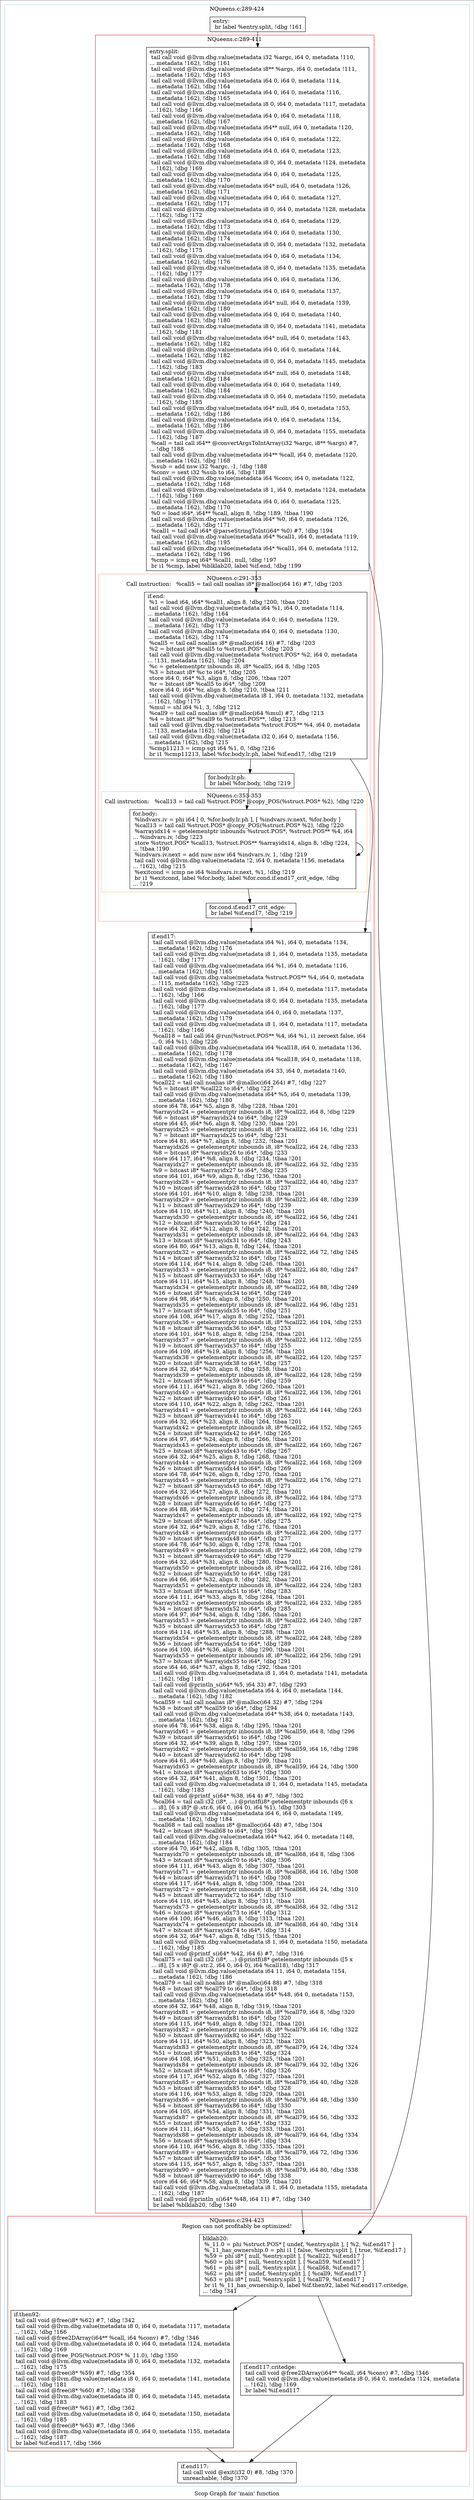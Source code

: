 digraph "Scop Graph for 'main' function" {
	label="Scop Graph for 'main' function";

	Node0xacc1ef0 [shape=record,label="{entry:\l  br label %entry.split, !dbg !161\l}"];
	Node0xacc1ef0 -> Node0xacda4d0;
	Node0xacda4d0 [shape=record,label="{entry.split:                                      \l  tail call void @llvm.dbg.value(metadata i32 %argc, i64 0, metadata !110,\l... metadata !162), !dbg !161\l  tail call void @llvm.dbg.value(metadata i8** %args, i64 0, metadata !111,\l... metadata !162), !dbg !163\l  tail call void @llvm.dbg.value(metadata i64 0, i64 0, metadata !114,\l... metadata !162), !dbg !164\l  tail call void @llvm.dbg.value(metadata i64 0, i64 0, metadata !116,\l... metadata !162), !dbg !165\l  tail call void @llvm.dbg.value(metadata i8 0, i64 0, metadata !117, metadata\l... !162), !dbg !166\l  tail call void @llvm.dbg.value(metadata i64 0, i64 0, metadata !118,\l... metadata !162), !dbg !167\l  tail call void @llvm.dbg.value(metadata i64** null, i64 0, metadata !120,\l... metadata !162), !dbg !168\l  tail call void @llvm.dbg.value(metadata i64 0, i64 0, metadata !122,\l... metadata !162), !dbg !168\l  tail call void @llvm.dbg.value(metadata i64 0, i64 0, metadata !123,\l... metadata !162), !dbg !168\l  tail call void @llvm.dbg.value(metadata i8 0, i64 0, metadata !124, metadata\l... !162), !dbg !169\l  tail call void @llvm.dbg.value(metadata i64 0, i64 0, metadata !125,\l... metadata !162), !dbg !170\l  tail call void @llvm.dbg.value(metadata i64* null, i64 0, metadata !126,\l... metadata !162), !dbg !171\l  tail call void @llvm.dbg.value(metadata i64 0, i64 0, metadata !127,\l... metadata !162), !dbg !171\l  tail call void @llvm.dbg.value(metadata i8 0, i64 0, metadata !128, metadata\l... !162), !dbg !172\l  tail call void @llvm.dbg.value(metadata i64 0, i64 0, metadata !129,\l... metadata !162), !dbg !173\l  tail call void @llvm.dbg.value(metadata i64 0, i64 0, metadata !130,\l... metadata !162), !dbg !174\l  tail call void @llvm.dbg.value(metadata i8 0, i64 0, metadata !132, metadata\l... !162), !dbg !175\l  tail call void @llvm.dbg.value(metadata i64 0, i64 0, metadata !134,\l... metadata !162), !dbg !176\l  tail call void @llvm.dbg.value(metadata i8 0, i64 0, metadata !135, metadata\l... !162), !dbg !177\l  tail call void @llvm.dbg.value(metadata i64 0, i64 0, metadata !136,\l... metadata !162), !dbg !178\l  tail call void @llvm.dbg.value(metadata i64 0, i64 0, metadata !137,\l... metadata !162), !dbg !179\l  tail call void @llvm.dbg.value(metadata i64* null, i64 0, metadata !139,\l... metadata !162), !dbg !180\l  tail call void @llvm.dbg.value(metadata i64 0, i64 0, metadata !140,\l... metadata !162), !dbg !180\l  tail call void @llvm.dbg.value(metadata i8 0, i64 0, metadata !141, metadata\l... !162), !dbg !181\l  tail call void @llvm.dbg.value(metadata i64* null, i64 0, metadata !143,\l... metadata !162), !dbg !182\l  tail call void @llvm.dbg.value(metadata i64 0, i64 0, metadata !144,\l... metadata !162), !dbg !182\l  tail call void @llvm.dbg.value(metadata i8 0, i64 0, metadata !145, metadata\l... !162), !dbg !183\l  tail call void @llvm.dbg.value(metadata i64* null, i64 0, metadata !148,\l... metadata !162), !dbg !184\l  tail call void @llvm.dbg.value(metadata i64 0, i64 0, metadata !149,\l... metadata !162), !dbg !184\l  tail call void @llvm.dbg.value(metadata i8 0, i64 0, metadata !150, metadata\l... !162), !dbg !185\l  tail call void @llvm.dbg.value(metadata i64* null, i64 0, metadata !153,\l... metadata !162), !dbg !186\l  tail call void @llvm.dbg.value(metadata i64 0, i64 0, metadata !154,\l... metadata !162), !dbg !186\l  tail call void @llvm.dbg.value(metadata i8 0, i64 0, metadata !155, metadata\l... !162), !dbg !187\l  %call = tail call i64** @convertArgsToIntArray(i32 %argc, i8** %args) #7,\l... !dbg !188\l  tail call void @llvm.dbg.value(metadata i64** %call, i64 0, metadata !120,\l... metadata !162), !dbg !168\l  %sub = add nsw i32 %argc, -1, !dbg !188\l  %conv = sext i32 %sub to i64, !dbg !188\l  tail call void @llvm.dbg.value(metadata i64 %conv, i64 0, metadata !122,\l... metadata !162), !dbg !168\l  tail call void @llvm.dbg.value(metadata i8 1, i64 0, metadata !124, metadata\l... !162), !dbg !169\l  tail call void @llvm.dbg.value(metadata i64 0, i64 0, metadata !125,\l... metadata !162), !dbg !170\l  %0 = load i64*, i64** %call, align 8, !dbg !189, !tbaa !190\l  tail call void @llvm.dbg.value(metadata i64* %0, i64 0, metadata !126,\l... metadata !162), !dbg !171\l  %call1 = tail call i64* @parseStringToInt(i64* %0) #7, !dbg !194\l  tail call void @llvm.dbg.value(metadata i64* %call1, i64 0, metadata !119,\l... metadata !162), !dbg !195\l  tail call void @llvm.dbg.value(metadata i64* %call1, i64 0, metadata !112,\l... metadata !162), !dbg !196\l  %cmp = icmp eq i64* %call1, null, !dbg !197\l  br i1 %cmp, label %blklab20, label %if.end, !dbg !199\l}"];
	Node0xacda4d0 -> Node0xac95070;
	Node0xacda4d0 -> Node0xaca5a50;
	Node0xac95070 [shape=record,label="{blklab20:                                         \l  %_11.0 = phi %struct.POS* [ undef, %entry.split ], [ %2, %if.end17 ]\l  %_11_has_ownership.0 = phi i1 [ false, %entry.split ], [ true, %if.end17 ]\l  %59 = phi i8* [ null, %entry.split ], [ %call22, %if.end17 ]\l  %60 = phi i8* [ null, %entry.split ], [ %call59, %if.end17 ]\l  %61 = phi i8* [ null, %entry.split ], [ %call68, %if.end17 ]\l  %62 = phi i8* [ undef, %entry.split ], [ %call9, %if.end17 ]\l  %63 = phi i8* [ null, %entry.split ], [ %call79, %if.end17 ]\l  br i1 %_11_has_ownership.0, label %if.then92, label %if.end117.critedge,\l... !dbg !341\l}"];
	Node0xac95070 -> Node0xacd7b40;
	Node0xac95070 -> Node0xacaf220;
	Node0xacd7b40 [shape=record,label="{if.then92:                                        \l  tail call void @free(i8* %62) #7, !dbg !342\l  tail call void @llvm.dbg.value(metadata i8 0, i64 0, metadata !117, metadata\l... !162), !dbg !166\l  tail call void @free2DArray(i64** %call, i64 %conv) #7, !dbg !346\l  tail call void @llvm.dbg.value(metadata i8 0, i64 0, metadata !124, metadata\l... !162), !dbg !169\l  tail call void @free_POS(%struct.POS* %_11.0), !dbg !350\l  tail call void @llvm.dbg.value(metadata i8 0, i64 0, metadata !132, metadata\l... !162), !dbg !175\l  tail call void @free(i8* %59) #7, !dbg !354\l  tail call void @llvm.dbg.value(metadata i8 0, i64 0, metadata !141, metadata\l... !162), !dbg !181\l  tail call void @free(i8* %60) #7, !dbg !358\l  tail call void @llvm.dbg.value(metadata i8 0, i64 0, metadata !145, metadata\l... !162), !dbg !183\l  tail call void @free(i8* %61) #7, !dbg !362\l  tail call void @llvm.dbg.value(metadata i8 0, i64 0, metadata !150, metadata\l... !162), !dbg !185\l  tail call void @free(i8* %63) #7, !dbg !366\l  tail call void @llvm.dbg.value(metadata i8 0, i64 0, metadata !155, metadata\l... !162), !dbg !187\l  br label %if.end117, !dbg !366\l}"];
	Node0xacd7b40 -> Node0xacbb820;
	Node0xacbb820 [shape=record,label="{if.end117:                                        \l  tail call void @exit(i32 0) #8, !dbg !370\l  unreachable, !dbg !370\l}"];
	Node0xacaf220 [shape=record,label="{if.end117.critedge:                               \l  tail call void @free2DArray(i64** %call, i64 %conv) #7, !dbg !346\l  tail call void @llvm.dbg.value(metadata i8 0, i64 0, metadata !124, metadata\l... !162), !dbg !169\l  br label %if.end117\l}"];
	Node0xacaf220 -> Node0xacbb820;
	Node0xaca5a50 [shape=record,label="{if.end:                                           \l  %1 = load i64, i64* %call1, align 8, !dbg !200, !tbaa !201\l  tail call void @llvm.dbg.value(metadata i64 %1, i64 0, metadata !114,\l... metadata !162), !dbg !164\l  tail call void @llvm.dbg.value(metadata i64 0, i64 0, metadata !129,\l... metadata !162), !dbg !173\l  tail call void @llvm.dbg.value(metadata i64 0, i64 0, metadata !130,\l... metadata !162), !dbg !174\l  %call5 = tail call noalias i8* @malloc(i64 16) #7, !dbg !203\l  %2 = bitcast i8* %call5 to %struct.POS*, !dbg !203\l  tail call void @llvm.dbg.value(metadata %struct.POS* %2, i64 0, metadata\l... !131, metadata !162), !dbg !204\l  %c = getelementptr inbounds i8, i8* %call5, i64 8, !dbg !205\l  %3 = bitcast i8* %c to i64*, !dbg !205\l  store i64 0, i64* %3, align 8, !dbg !206, !tbaa !207\l  %r = bitcast i8* %call5 to i64*, !dbg !209\l  store i64 0, i64* %r, align 8, !dbg !210, !tbaa !211\l  tail call void @llvm.dbg.value(metadata i8 1, i64 0, metadata !132, metadata\l... !162), !dbg !175\l  %mul = shl i64 %1, 3, !dbg !212\l  %call9 = tail call noalias i8* @malloc(i64 %mul) #7, !dbg !213\l  %4 = bitcast i8* %call9 to %struct.POS**, !dbg !213\l  tail call void @llvm.dbg.value(metadata %struct.POS** %4, i64 0, metadata\l... !133, metadata !162), !dbg !214\l  tail call void @llvm.dbg.value(metadata i32 0, i64 0, metadata !156,\l... metadata !162), !dbg !215\l  %cmp11213 = icmp sgt i64 %1, 0, !dbg !216\l  br i1 %cmp11213, label %for.body.lr.ph, label %if.end17, !dbg !219\l}"];
	Node0xaca5a50 -> Node0xacda360;
	Node0xaca5a50 -> Node0xacc0d20;
	Node0xacda360 [shape=record,label="{for.body.lr.ph:                                   \l  br label %for.body, !dbg !219\l}"];
	Node0xacda360 -> Node0xaccffc0;
	Node0xaccffc0 [shape=record,label="{for.body:                                         \l  %indvars.iv = phi i64 [ 0, %for.body.lr.ph ], [ %indvars.iv.next, %for.body ]\l  %call13 = tail call %struct.POS* @copy_POS(%struct.POS* %2), !dbg !220\l  %arrayidx14 = getelementptr inbounds %struct.POS*, %struct.POS** %4, i64\l... %indvars.iv, !dbg !223\l  store %struct.POS* %call13, %struct.POS** %arrayidx14, align 8, !dbg !224,\l... !tbaa !190\l  %indvars.iv.next = add nuw nsw i64 %indvars.iv, 1, !dbg !219\l  tail call void @llvm.dbg.value(metadata !2, i64 0, metadata !156, metadata\l... !162), !dbg !215\l  %exitcond = icmp ne i64 %indvars.iv.next, %1, !dbg !219\l  br i1 %exitcond, label %for.body, label %for.cond.if.end17_crit_edge, !dbg\l... !219\l}"];
	Node0xaccffc0 -> Node0xaccffc0[constraint=false];
	Node0xaccffc0 -> Node0xacf3060;
	Node0xacf3060 [shape=record,label="{for.cond.if.end17_crit_edge:                      \l  br label %if.end17, !dbg !219\l}"];
	Node0xacf3060 -> Node0xacc0d20;
	Node0xacc0d20 [shape=record,label="{if.end17:                                         \l  tail call void @llvm.dbg.value(metadata i64 %1, i64 0, metadata !134,\l... metadata !162), !dbg !176\l  tail call void @llvm.dbg.value(metadata i8 1, i64 0, metadata !135, metadata\l... !162), !dbg !177\l  tail call void @llvm.dbg.value(metadata i64 %1, i64 0, metadata !116,\l... metadata !162), !dbg !165\l  tail call void @llvm.dbg.value(metadata %struct.POS** %4, i64 0, metadata\l... !115, metadata !162), !dbg !225\l  tail call void @llvm.dbg.value(metadata i8 1, i64 0, metadata !117, metadata\l... !162), !dbg !166\l  tail call void @llvm.dbg.value(metadata i8 0, i64 0, metadata !135, metadata\l... !162), !dbg !177\l  tail call void @llvm.dbg.value(metadata i64 0, i64 0, metadata !137,\l... metadata !162), !dbg !179\l  tail call void @llvm.dbg.value(metadata i8 1, i64 0, metadata !117, metadata\l... !162), !dbg !166\l  %call18 = tail call i64 @run(%struct.POS** %4, i64 %1, i1 zeroext false, i64\l... 0, i64 %1), !dbg !226\l  tail call void @llvm.dbg.value(metadata i64 %call18, i64 0, metadata !136,\l... metadata !162), !dbg !178\l  tail call void @llvm.dbg.value(metadata i64 %call18, i64 0, metadata !118,\l... metadata !162), !dbg !167\l  tail call void @llvm.dbg.value(metadata i64 33, i64 0, metadata !140,\l... metadata !162), !dbg !180\l  %call22 = tail call noalias i8* @malloc(i64 264) #7, !dbg !227\l  %5 = bitcast i8* %call22 to i64*, !dbg !227\l  tail call void @llvm.dbg.value(metadata i64* %5, i64 0, metadata !139,\l... metadata !162), !dbg !180\l  store i64 78, i64* %5, align 8, !dbg !228, !tbaa !201\l  %arrayidx24 = getelementptr inbounds i8, i8* %call22, i64 8, !dbg !229\l  %6 = bitcast i8* %arrayidx24 to i64*, !dbg !229\l  store i64 45, i64* %6, align 8, !dbg !230, !tbaa !201\l  %arrayidx25 = getelementptr inbounds i8, i8* %call22, i64 16, !dbg !231\l  %7 = bitcast i8* %arrayidx25 to i64*, !dbg !231\l  store i64 81, i64* %7, align 8, !dbg !232, !tbaa !201\l  %arrayidx26 = getelementptr inbounds i8, i8* %call22, i64 24, !dbg !233\l  %8 = bitcast i8* %arrayidx26 to i64*, !dbg !233\l  store i64 117, i64* %8, align 8, !dbg !234, !tbaa !201\l  %arrayidx27 = getelementptr inbounds i8, i8* %call22, i64 32, !dbg !235\l  %9 = bitcast i8* %arrayidx27 to i64*, !dbg !235\l  store i64 101, i64* %9, align 8, !dbg !236, !tbaa !201\l  %arrayidx28 = getelementptr inbounds i8, i8* %call22, i64 40, !dbg !237\l  %10 = bitcast i8* %arrayidx28 to i64*, !dbg !237\l  store i64 101, i64* %10, align 8, !dbg !238, !tbaa !201\l  %arrayidx29 = getelementptr inbounds i8, i8* %call22, i64 48, !dbg !239\l  %11 = bitcast i8* %arrayidx29 to i64*, !dbg !239\l  store i64 110, i64* %11, align 8, !dbg !240, !tbaa !201\l  %arrayidx30 = getelementptr inbounds i8, i8* %call22, i64 56, !dbg !241\l  %12 = bitcast i8* %arrayidx30 to i64*, !dbg !241\l  store i64 32, i64* %12, align 8, !dbg !242, !tbaa !201\l  %arrayidx31 = getelementptr inbounds i8, i8* %call22, i64 64, !dbg !243\l  %13 = bitcast i8* %arrayidx31 to i64*, !dbg !243\l  store i64 80, i64* %13, align 8, !dbg !244, !tbaa !201\l  %arrayidx32 = getelementptr inbounds i8, i8* %call22, i64 72, !dbg !245\l  %14 = bitcast i8* %arrayidx32 to i64*, !dbg !245\l  store i64 114, i64* %14, align 8, !dbg !246, !tbaa !201\l  %arrayidx33 = getelementptr inbounds i8, i8* %call22, i64 80, !dbg !247\l  %15 = bitcast i8* %arrayidx33 to i64*, !dbg !247\l  store i64 111, i64* %15, align 8, !dbg !248, !tbaa !201\l  %arrayidx34 = getelementptr inbounds i8, i8* %call22, i64 88, !dbg !249\l  %16 = bitcast i8* %arrayidx34 to i64*, !dbg !249\l  store i64 98, i64* %16, align 8, !dbg !250, !tbaa !201\l  %arrayidx35 = getelementptr inbounds i8, i8* %call22, i64 96, !dbg !251\l  %17 = bitcast i8* %arrayidx35 to i64*, !dbg !251\l  store i64 108, i64* %17, align 8, !dbg !252, !tbaa !201\l  %arrayidx36 = getelementptr inbounds i8, i8* %call22, i64 104, !dbg !253\l  %18 = bitcast i8* %arrayidx36 to i64*, !dbg !253\l  store i64 101, i64* %18, align 8, !dbg !254, !tbaa !201\l  %arrayidx37 = getelementptr inbounds i8, i8* %call22, i64 112, !dbg !255\l  %19 = bitcast i8* %arrayidx37 to i64*, !dbg !255\l  store i64 109, i64* %19, align 8, !dbg !256, !tbaa !201\l  %arrayidx38 = getelementptr inbounds i8, i8* %call22, i64 120, !dbg !257\l  %20 = bitcast i8* %arrayidx38 to i64*, !dbg !257\l  store i64 32, i64* %20, align 8, !dbg !258, !tbaa !201\l  %arrayidx39 = getelementptr inbounds i8, i8* %call22, i64 128, !dbg !259\l  %21 = bitcast i8* %arrayidx39 to i64*, !dbg !259\l  store i64 111, i64* %21, align 8, !dbg !260, !tbaa !201\l  %arrayidx40 = getelementptr inbounds i8, i8* %call22, i64 136, !dbg !261\l  %22 = bitcast i8* %arrayidx40 to i64*, !dbg !261\l  store i64 110, i64* %22, align 8, !dbg !262, !tbaa !201\l  %arrayidx41 = getelementptr inbounds i8, i8* %call22, i64 144, !dbg !263\l  %23 = bitcast i8* %arrayidx41 to i64*, !dbg !263\l  store i64 32, i64* %23, align 8, !dbg !264, !tbaa !201\l  %arrayidx42 = getelementptr inbounds i8, i8* %call22, i64 152, !dbg !265\l  %24 = bitcast i8* %arrayidx42 to i64*, !dbg !265\l  store i64 97, i64* %24, align 8, !dbg !266, !tbaa !201\l  %arrayidx43 = getelementptr inbounds i8, i8* %call22, i64 160, !dbg !267\l  %25 = bitcast i8* %arrayidx43 to i64*, !dbg !267\l  store i64 32, i64* %25, align 8, !dbg !268, !tbaa !201\l  %arrayidx44 = getelementptr inbounds i8, i8* %call22, i64 168, !dbg !269\l  %26 = bitcast i8* %arrayidx44 to i64*, !dbg !269\l  store i64 78, i64* %26, align 8, !dbg !270, !tbaa !201\l  %arrayidx45 = getelementptr inbounds i8, i8* %call22, i64 176, !dbg !271\l  %27 = bitcast i8* %arrayidx45 to i64*, !dbg !271\l  store i64 32, i64* %27, align 8, !dbg !272, !tbaa !201\l  %arrayidx46 = getelementptr inbounds i8, i8* %call22, i64 184, !dbg !273\l  %28 = bitcast i8* %arrayidx46 to i64*, !dbg !273\l  store i64 88, i64* %28, align 8, !dbg !274, !tbaa !201\l  %arrayidx47 = getelementptr inbounds i8, i8* %call22, i64 192, !dbg !275\l  %29 = bitcast i8* %arrayidx47 to i64*, !dbg !275\l  store i64 32, i64* %29, align 8, !dbg !276, !tbaa !201\l  %arrayidx48 = getelementptr inbounds i8, i8* %call22, i64 200, !dbg !277\l  %30 = bitcast i8* %arrayidx48 to i64*, !dbg !277\l  store i64 78, i64* %30, align 8, !dbg !278, !tbaa !201\l  %arrayidx49 = getelementptr inbounds i8, i8* %call22, i64 208, !dbg !279\l  %31 = bitcast i8* %arrayidx49 to i64*, !dbg !279\l  store i64 32, i64* %31, align 8, !dbg !280, !tbaa !201\l  %arrayidx50 = getelementptr inbounds i8, i8* %call22, i64 216, !dbg !281\l  %32 = bitcast i8* %arrayidx50 to i64*, !dbg !281\l  store i64 66, i64* %32, align 8, !dbg !282, !tbaa !201\l  %arrayidx51 = getelementptr inbounds i8, i8* %call22, i64 224, !dbg !283\l  %33 = bitcast i8* %arrayidx51 to i64*, !dbg !283\l  store i64 111, i64* %33, align 8, !dbg !284, !tbaa !201\l  %arrayidx52 = getelementptr inbounds i8, i8* %call22, i64 232, !dbg !285\l  %34 = bitcast i8* %arrayidx52 to i64*, !dbg !285\l  store i64 97, i64* %34, align 8, !dbg !286, !tbaa !201\l  %arrayidx53 = getelementptr inbounds i8, i8* %call22, i64 240, !dbg !287\l  %35 = bitcast i8* %arrayidx53 to i64*, !dbg !287\l  store i64 114, i64* %35, align 8, !dbg !288, !tbaa !201\l  %arrayidx54 = getelementptr inbounds i8, i8* %call22, i64 248, !dbg !289\l  %36 = bitcast i8* %arrayidx54 to i64*, !dbg !289\l  store i64 100, i64* %36, align 8, !dbg !290, !tbaa !201\l  %arrayidx55 = getelementptr inbounds i8, i8* %call22, i64 256, !dbg !291\l  %37 = bitcast i8* %arrayidx55 to i64*, !dbg !291\l  store i64 46, i64* %37, align 8, !dbg !292, !tbaa !201\l  tail call void @llvm.dbg.value(metadata i8 1, i64 0, metadata !141, metadata\l... !162), !dbg !181\l  tail call void @println_s(i64* %5, i64 33) #7, !dbg !293\l  tail call void @llvm.dbg.value(metadata i64 4, i64 0, metadata !144,\l... metadata !162), !dbg !182\l  %call59 = tail call noalias i8* @malloc(i64 32) #7, !dbg !294\l  %38 = bitcast i8* %call59 to i64*, !dbg !294\l  tail call void @llvm.dbg.value(metadata i64* %38, i64 0, metadata !143,\l... metadata !162), !dbg !182\l  store i64 78, i64* %38, align 8, !dbg !295, !tbaa !201\l  %arrayidx61 = getelementptr inbounds i8, i8* %call59, i64 8, !dbg !296\l  %39 = bitcast i8* %arrayidx61 to i64*, !dbg !296\l  store i64 32, i64* %39, align 8, !dbg !297, !tbaa !201\l  %arrayidx62 = getelementptr inbounds i8, i8* %call59, i64 16, !dbg !298\l  %40 = bitcast i8* %arrayidx62 to i64*, !dbg !298\l  store i64 61, i64* %40, align 8, !dbg !299, !tbaa !201\l  %arrayidx63 = getelementptr inbounds i8, i8* %call59, i64 24, !dbg !300\l  %41 = bitcast i8* %arrayidx63 to i64*, !dbg !300\l  store i64 32, i64* %41, align 8, !dbg !301, !tbaa !201\l  tail call void @llvm.dbg.value(metadata i8 1, i64 0, metadata !145, metadata\l... !162), !dbg !183\l  tail call void @printf_s(i64* %38, i64 4) #7, !dbg !302\l  %call64 = tail call i32 (i8*, ...) @printf(i8* getelementptr inbounds ([6 x\l... i8], [6 x i8]* @.str.6, i64 0, i64 0), i64 %1), !dbg !303\l  tail call void @llvm.dbg.value(metadata i64 6, i64 0, metadata !149,\l... metadata !162), !dbg !184\l  %call68 = tail call noalias i8* @malloc(i64 48) #7, !dbg !304\l  %42 = bitcast i8* %call68 to i64*, !dbg !304\l  tail call void @llvm.dbg.value(metadata i64* %42, i64 0, metadata !148,\l... metadata !162), !dbg !184\l  store i64 70, i64* %42, align 8, !dbg !305, !tbaa !201\l  %arrayidx70 = getelementptr inbounds i8, i8* %call68, i64 8, !dbg !306\l  %43 = bitcast i8* %arrayidx70 to i64*, !dbg !306\l  store i64 111, i64* %43, align 8, !dbg !307, !tbaa !201\l  %arrayidx71 = getelementptr inbounds i8, i8* %call68, i64 16, !dbg !308\l  %44 = bitcast i8* %arrayidx71 to i64*, !dbg !308\l  store i64 117, i64* %44, align 8, !dbg !309, !tbaa !201\l  %arrayidx72 = getelementptr inbounds i8, i8* %call68, i64 24, !dbg !310\l  %45 = bitcast i8* %arrayidx72 to i64*, !dbg !310\l  store i64 110, i64* %45, align 8, !dbg !311, !tbaa !201\l  %arrayidx73 = getelementptr inbounds i8, i8* %call68, i64 32, !dbg !312\l  %46 = bitcast i8* %arrayidx73 to i64*, !dbg !312\l  store i64 100, i64* %46, align 8, !dbg !313, !tbaa !201\l  %arrayidx74 = getelementptr inbounds i8, i8* %call68, i64 40, !dbg !314\l  %47 = bitcast i8* %arrayidx74 to i64*, !dbg !314\l  store i64 32, i64* %47, align 8, !dbg !315, !tbaa !201\l  tail call void @llvm.dbg.value(metadata i8 1, i64 0, metadata !150, metadata\l... !162), !dbg !185\l  tail call void @printf_s(i64* %42, i64 6) #7, !dbg !316\l  %call75 = tail call i32 (i8*, ...) @printf(i8* getelementptr inbounds ([5 x\l... i8], [5 x i8]* @.str.2, i64 0, i64 0), i64 %call18), !dbg !317\l  tail call void @llvm.dbg.value(metadata i64 11, i64 0, metadata !154,\l... metadata !162), !dbg !186\l  %call79 = tail call noalias i8* @malloc(i64 88) #7, !dbg !318\l  %48 = bitcast i8* %call79 to i64*, !dbg !318\l  tail call void @llvm.dbg.value(metadata i64* %48, i64 0, metadata !153,\l... metadata !162), !dbg !186\l  store i64 32, i64* %48, align 8, !dbg !319, !tbaa !201\l  %arrayidx81 = getelementptr inbounds i8, i8* %call79, i64 8, !dbg !320\l  %49 = bitcast i8* %arrayidx81 to i64*, !dbg !320\l  store i64 115, i64* %49, align 8, !dbg !321, !tbaa !201\l  %arrayidx82 = getelementptr inbounds i8, i8* %call79, i64 16, !dbg !322\l  %50 = bitcast i8* %arrayidx82 to i64*, !dbg !322\l  store i64 111, i64* %50, align 8, !dbg !323, !tbaa !201\l  %arrayidx83 = getelementptr inbounds i8, i8* %call79, i64 24, !dbg !324\l  %51 = bitcast i8* %arrayidx83 to i64*, !dbg !324\l  store i64 108, i64* %51, align 8, !dbg !325, !tbaa !201\l  %arrayidx84 = getelementptr inbounds i8, i8* %call79, i64 32, !dbg !326\l  %52 = bitcast i8* %arrayidx84 to i64*, !dbg !326\l  store i64 117, i64* %52, align 8, !dbg !327, !tbaa !201\l  %arrayidx85 = getelementptr inbounds i8, i8* %call79, i64 40, !dbg !328\l  %53 = bitcast i8* %arrayidx85 to i64*, !dbg !328\l  store i64 116, i64* %53, align 8, !dbg !329, !tbaa !201\l  %arrayidx86 = getelementptr inbounds i8, i8* %call79, i64 48, !dbg !330\l  %54 = bitcast i8* %arrayidx86 to i64*, !dbg !330\l  store i64 105, i64* %54, align 8, !dbg !331, !tbaa !201\l  %arrayidx87 = getelementptr inbounds i8, i8* %call79, i64 56, !dbg !332\l  %55 = bitcast i8* %arrayidx87 to i64*, !dbg !332\l  store i64 111, i64* %55, align 8, !dbg !333, !tbaa !201\l  %arrayidx88 = getelementptr inbounds i8, i8* %call79, i64 64, !dbg !334\l  %56 = bitcast i8* %arrayidx88 to i64*, !dbg !334\l  store i64 110, i64* %56, align 8, !dbg !335, !tbaa !201\l  %arrayidx89 = getelementptr inbounds i8, i8* %call79, i64 72, !dbg !336\l  %57 = bitcast i8* %arrayidx89 to i64*, !dbg !336\l  store i64 115, i64* %57, align 8, !dbg !337, !tbaa !201\l  %arrayidx90 = getelementptr inbounds i8, i8* %call79, i64 80, !dbg !338\l  %58 = bitcast i8* %arrayidx90 to i64*, !dbg !338\l  store i64 46, i64* %58, align 8, !dbg !339, !tbaa !201\l  tail call void @llvm.dbg.value(metadata i8 1, i64 0, metadata !155, metadata\l... !162), !dbg !187\l  tail call void @println_s(i64* %48, i64 11) #7, !dbg !340\l  br label %blklab20, !dbg !340\l}"];
	Node0xacc0d20 -> Node0xac95070;
	colorscheme = "paired12"
        subgraph cluster_0xad04aa0 {
          label = "NQueens.c:289-424
";
          style = solid;
          color = 1
          subgraph cluster_0xaccbdd0 {
            label = "NQueens.c:289-411
";
            style = solid;
            color = 6
            subgraph cluster_0xacbe9f0 {
              label = "NQueens.c:291-353
Call instruction:   %call5 = tail call noalias i8* @malloc(i64 16) #7, !dbg !203";
              style = solid;
              color = 5
              subgraph cluster_0xaccb8f0 {
                label = "NQueens.c:353-353
Call instruction:   %call13 = tail call %struct.POS* @copy_POS(%struct.POS* %2), !dbg !220";
                style = solid;
                color = 7
                Node0xaccffc0;
              }
              Node0xaca5a50;
              Node0xacda360;
              Node0xacf3060;
            }
            Node0xacda4d0;
            Node0xacc0d20;
          }
          subgraph cluster_0xacf5b40 {
            label = "NQueens.c:294-423
Region can not profitably be optimized!";
            style = solid;
            color = 6
            Node0xac95070;
            Node0xacd7b40;
            Node0xacaf220;
          }
          Node0xacc1ef0;
          Node0xacbb820;
        }
}
